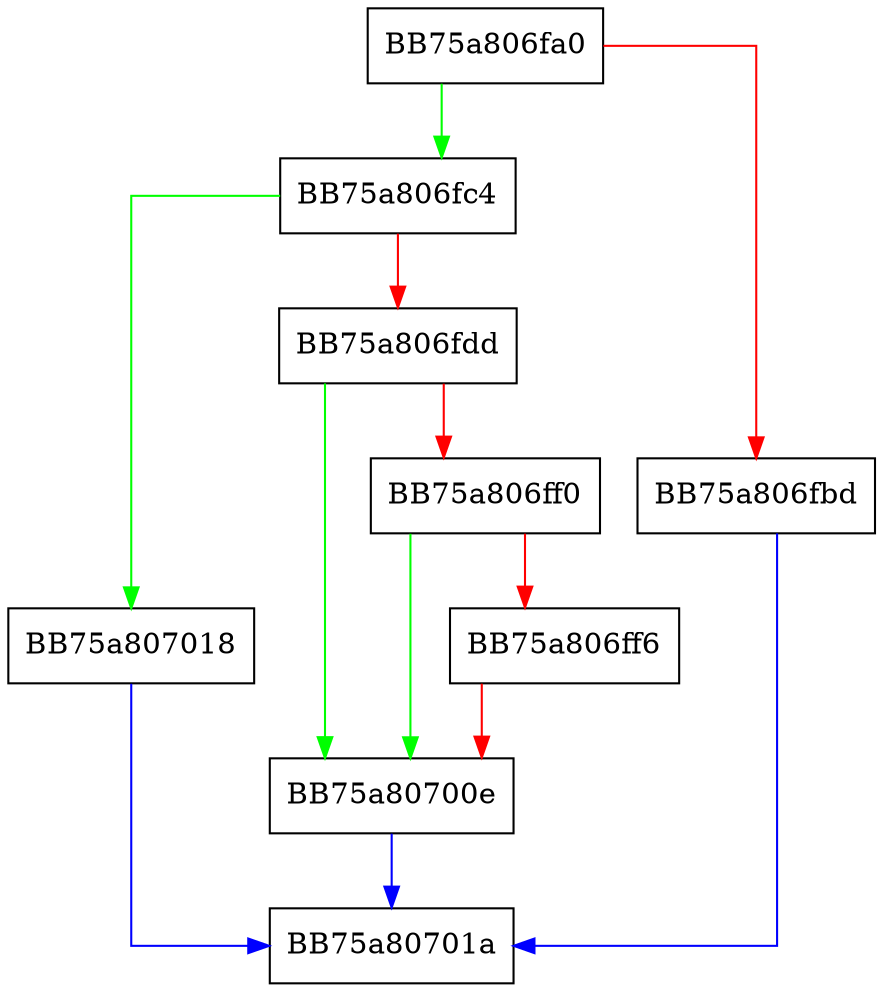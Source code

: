 digraph SetSize {
  node [shape="box"];
  graph [splines=ortho];
  BB75a806fa0 -> BB75a806fc4 [color="green"];
  BB75a806fa0 -> BB75a806fbd [color="red"];
  BB75a806fbd -> BB75a80701a [color="blue"];
  BB75a806fc4 -> BB75a807018 [color="green"];
  BB75a806fc4 -> BB75a806fdd [color="red"];
  BB75a806fdd -> BB75a80700e [color="green"];
  BB75a806fdd -> BB75a806ff0 [color="red"];
  BB75a806ff0 -> BB75a80700e [color="green"];
  BB75a806ff0 -> BB75a806ff6 [color="red"];
  BB75a806ff6 -> BB75a80700e [color="red"];
  BB75a80700e -> BB75a80701a [color="blue"];
  BB75a807018 -> BB75a80701a [color="blue"];
}